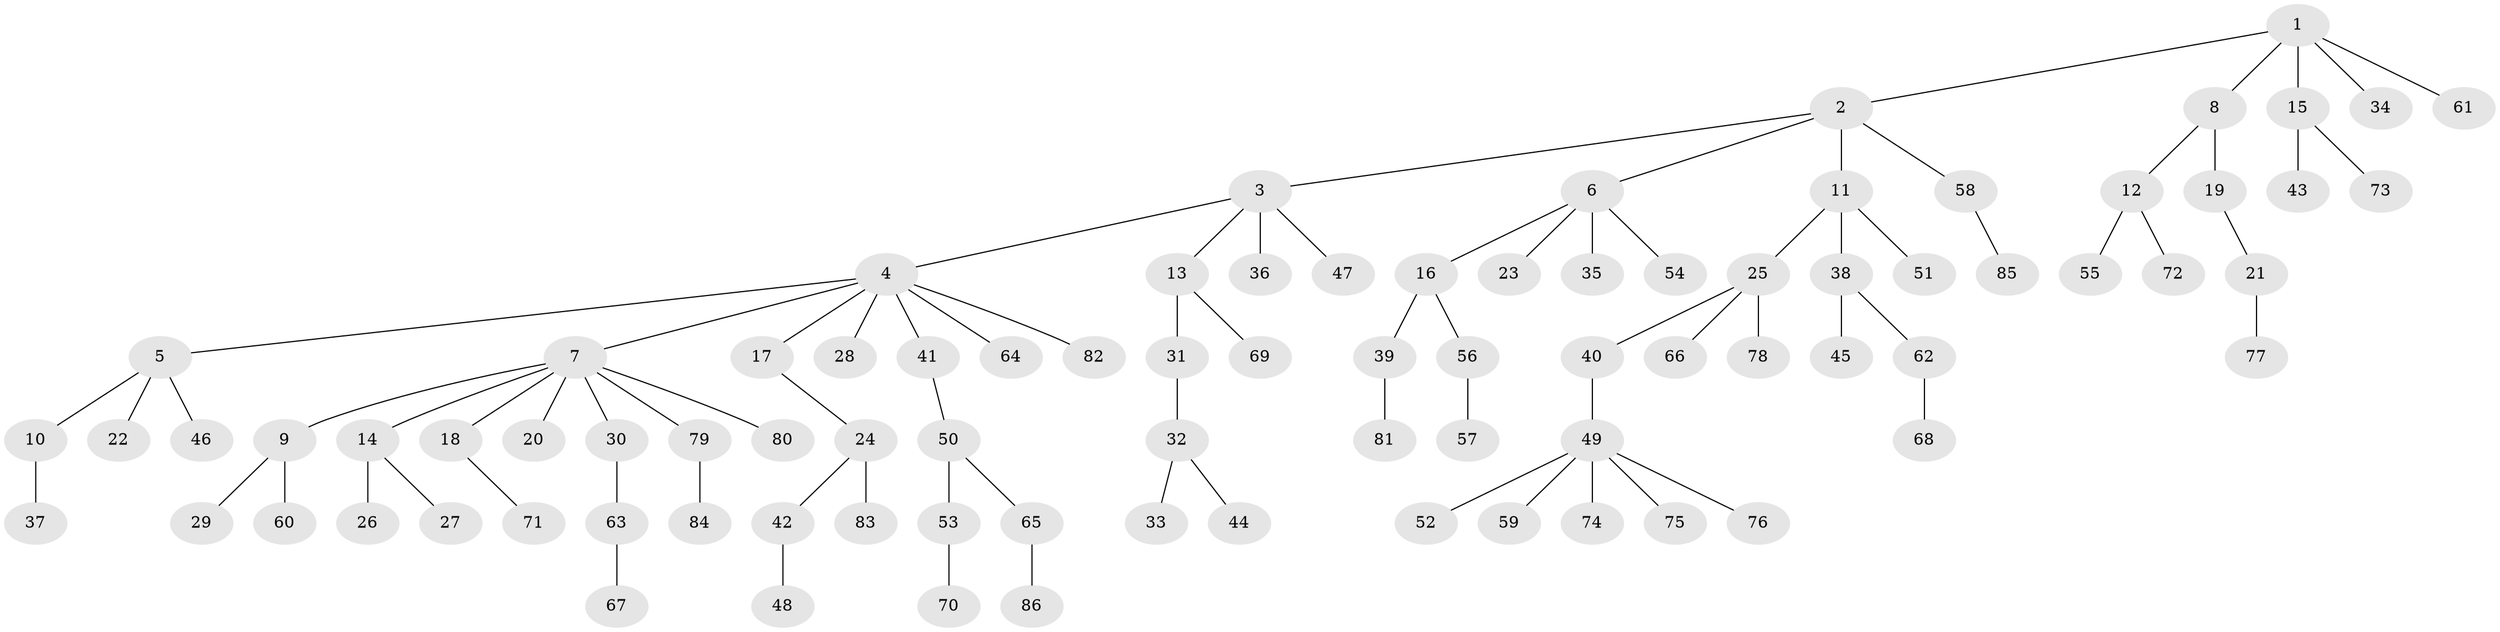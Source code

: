 // coarse degree distribution, {3: 0.11538461538461539, 1: 0.6153846153846154, 2: 0.11538461538461539, 4: 0.038461538461538464, 5: 0.11538461538461539}
// Generated by graph-tools (version 1.1) at 2025/37/03/04/25 23:37:30]
// undirected, 86 vertices, 85 edges
graph export_dot {
  node [color=gray90,style=filled];
  1;
  2;
  3;
  4;
  5;
  6;
  7;
  8;
  9;
  10;
  11;
  12;
  13;
  14;
  15;
  16;
  17;
  18;
  19;
  20;
  21;
  22;
  23;
  24;
  25;
  26;
  27;
  28;
  29;
  30;
  31;
  32;
  33;
  34;
  35;
  36;
  37;
  38;
  39;
  40;
  41;
  42;
  43;
  44;
  45;
  46;
  47;
  48;
  49;
  50;
  51;
  52;
  53;
  54;
  55;
  56;
  57;
  58;
  59;
  60;
  61;
  62;
  63;
  64;
  65;
  66;
  67;
  68;
  69;
  70;
  71;
  72;
  73;
  74;
  75;
  76;
  77;
  78;
  79;
  80;
  81;
  82;
  83;
  84;
  85;
  86;
  1 -- 2;
  1 -- 8;
  1 -- 15;
  1 -- 34;
  1 -- 61;
  2 -- 3;
  2 -- 6;
  2 -- 11;
  2 -- 58;
  3 -- 4;
  3 -- 13;
  3 -- 36;
  3 -- 47;
  4 -- 5;
  4 -- 7;
  4 -- 17;
  4 -- 28;
  4 -- 41;
  4 -- 64;
  4 -- 82;
  5 -- 10;
  5 -- 22;
  5 -- 46;
  6 -- 16;
  6 -- 23;
  6 -- 35;
  6 -- 54;
  7 -- 9;
  7 -- 14;
  7 -- 18;
  7 -- 20;
  7 -- 30;
  7 -- 79;
  7 -- 80;
  8 -- 12;
  8 -- 19;
  9 -- 29;
  9 -- 60;
  10 -- 37;
  11 -- 25;
  11 -- 38;
  11 -- 51;
  12 -- 55;
  12 -- 72;
  13 -- 31;
  13 -- 69;
  14 -- 26;
  14 -- 27;
  15 -- 43;
  15 -- 73;
  16 -- 39;
  16 -- 56;
  17 -- 24;
  18 -- 71;
  19 -- 21;
  21 -- 77;
  24 -- 42;
  24 -- 83;
  25 -- 40;
  25 -- 66;
  25 -- 78;
  30 -- 63;
  31 -- 32;
  32 -- 33;
  32 -- 44;
  38 -- 45;
  38 -- 62;
  39 -- 81;
  40 -- 49;
  41 -- 50;
  42 -- 48;
  49 -- 52;
  49 -- 59;
  49 -- 74;
  49 -- 75;
  49 -- 76;
  50 -- 53;
  50 -- 65;
  53 -- 70;
  56 -- 57;
  58 -- 85;
  62 -- 68;
  63 -- 67;
  65 -- 86;
  79 -- 84;
}
